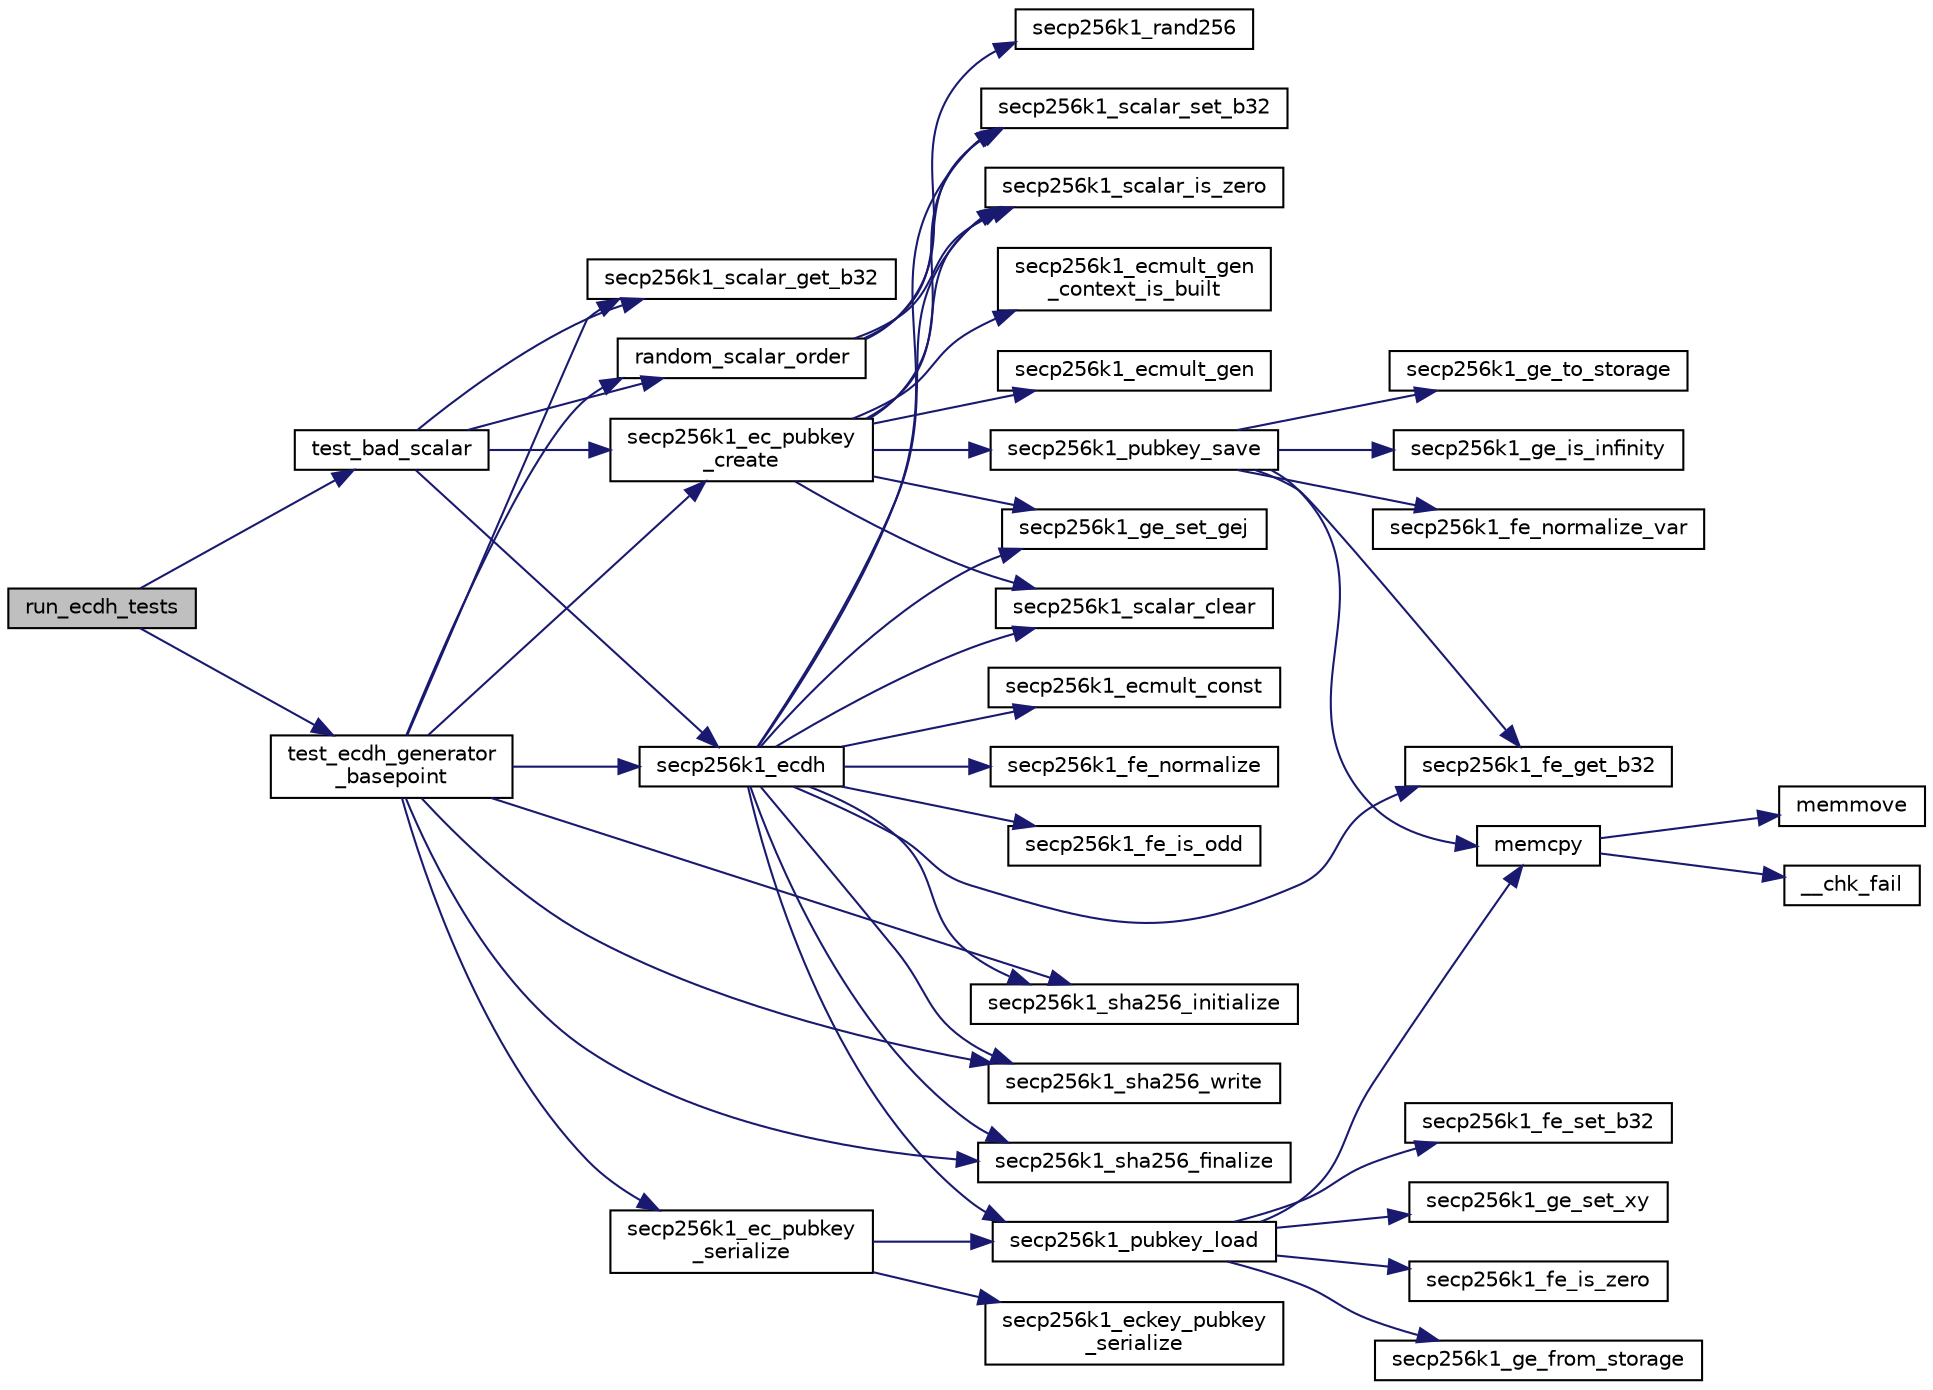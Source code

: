 digraph "run_ecdh_tests"
{
  edge [fontname="Helvetica",fontsize="10",labelfontname="Helvetica",labelfontsize="10"];
  node [fontname="Helvetica",fontsize="10",shape=record];
  rankdir="LR";
  Node0 [label="run_ecdh_tests",height=0.2,width=0.4,color="black", fillcolor="grey75", style="filled", fontcolor="black"];
  Node0 -> Node1 [color="midnightblue",fontsize="10",style="solid",fontname="Helvetica"];
  Node1 [label="test_ecdh_generator\l_basepoint",height=0.2,width=0.4,color="black", fillcolor="white", style="filled",URL="$d5/d65/ecdh_2tests__impl_8h.html#ab13157e14f777c18f14fefc834d067c5"];
  Node1 -> Node2 [color="midnightblue",fontsize="10",style="solid",fontname="Helvetica"];
  Node2 [label="random_scalar_order",height=0.2,width=0.4,color="black", fillcolor="white", style="filled",URL="$d5/d7f/tests_8c.html#a01cf4b4fc9b4ab8cb3e04fd3dc2ff57f"];
  Node2 -> Node3 [color="midnightblue",fontsize="10",style="solid",fontname="Helvetica"];
  Node3 [label="secp256k1_rand256",height=0.2,width=0.4,color="black", fillcolor="white", style="filled",URL="$dd/d0b/testrand_8h.html#ac6eab6443f98bba198f7df69e658173c",tooltip="Generate a pseudorandom 32-byte array. "];
  Node2 -> Node4 [color="midnightblue",fontsize="10",style="solid",fontname="Helvetica"];
  Node4 [label="secp256k1_scalar_set_b32",height=0.2,width=0.4,color="black", fillcolor="white", style="filled",URL="$db/d94/scalar_8h.html#a25cc2d45ae1d1765d07c3313cdf46fa0",tooltip="Set a scalar from a big endian byte array. "];
  Node2 -> Node5 [color="midnightblue",fontsize="10",style="solid",fontname="Helvetica"];
  Node5 [label="secp256k1_scalar_is_zero",height=0.2,width=0.4,color="black", fillcolor="white", style="filled",URL="$db/d94/scalar_8h.html#a3f0ac84fe49a1c1f51212582a2c149d4",tooltip="Check whether a scalar equals zero. "];
  Node1 -> Node6 [color="midnightblue",fontsize="10",style="solid",fontname="Helvetica"];
  Node6 [label="secp256k1_scalar_get_b32",height=0.2,width=0.4,color="black", fillcolor="white", style="filled",URL="$db/d94/scalar_8h.html#a4fa08f8af5a23f505b44c9ef1bec1831",tooltip="Convert a scalar to a byte array. "];
  Node1 -> Node7 [color="midnightblue",fontsize="10",style="solid",fontname="Helvetica"];
  Node7 [label="secp256k1_ec_pubkey\l_create",height=0.2,width=0.4,color="black", fillcolor="white", style="filled",URL="$d7/dd3/secp256k1_8h.html#a7438071aa8a6dc4697abe4f4659f2161",tooltip="Compute the public key for a secret key. "];
  Node7 -> Node8 [color="midnightblue",fontsize="10",style="solid",fontname="Helvetica"];
  Node8 [label="secp256k1_ecmult_gen\l_context_is_built",height=0.2,width=0.4,color="black", fillcolor="white", style="filled",URL="$d6/d76/ecmult__gen_8h.html#a9a40662d6ed2cbab43dbddc25f570f97"];
  Node7 -> Node4 [color="midnightblue",fontsize="10",style="solid",fontname="Helvetica"];
  Node7 -> Node5 [color="midnightblue",fontsize="10",style="solid",fontname="Helvetica"];
  Node7 -> Node9 [color="midnightblue",fontsize="10",style="solid",fontname="Helvetica"];
  Node9 [label="secp256k1_ecmult_gen",height=0.2,width=0.4,color="black", fillcolor="white", style="filled",URL="$d6/d76/ecmult__gen_8h.html#a5ed744c720cbb0a397c8d4c42c637f24",tooltip="Multiply with the generator: R = a*G. "];
  Node7 -> Node10 [color="midnightblue",fontsize="10",style="solid",fontname="Helvetica"];
  Node10 [label="secp256k1_ge_set_gej",height=0.2,width=0.4,color="black", fillcolor="white", style="filled",URL="$d9/dd1/group_8h.html#aa511eebf8cd7419763f06555ed4fb62d",tooltip="Set a group element equal to another which is given in jacobian coordinates. "];
  Node7 -> Node11 [color="midnightblue",fontsize="10",style="solid",fontname="Helvetica"];
  Node11 [label="secp256k1_pubkey_save",height=0.2,width=0.4,color="black", fillcolor="white", style="filled",URL="$d1/d8c/secp256k1_8c.html#aa061c9c5c861017bef990e5c4653e0f4"];
  Node11 -> Node12 [color="midnightblue",fontsize="10",style="solid",fontname="Helvetica"];
  Node12 [label="secp256k1_ge_to_storage",height=0.2,width=0.4,color="black", fillcolor="white", style="filled",URL="$d9/dd1/group_8h.html#ad6499ae629f998e50d8614869ee3c67f",tooltip="Convert a group element to the storage type. "];
  Node11 -> Node13 [color="midnightblue",fontsize="10",style="solid",fontname="Helvetica"];
  Node13 [label="memcpy",height=0.2,width=0.4,color="black", fillcolor="white", style="filled",URL="$d5/d9f/glibc__compat_8cpp.html#a0f46826ab0466591e136db24394923cf"];
  Node13 -> Node14 [color="midnightblue",fontsize="10",style="solid",fontname="Helvetica"];
  Node14 [label="memmove",height=0.2,width=0.4,color="black", fillcolor="white", style="filled",URL="$d5/d9f/glibc__compat_8cpp.html#a9778d49e9029dd75bc53ecbbf9f5e9a1"];
  Node13 -> Node15 [color="midnightblue",fontsize="10",style="solid",fontname="Helvetica"];
  Node15 [label="__chk_fail",height=0.2,width=0.4,color="black", fillcolor="white", style="filled",URL="$d5/d9f/glibc__compat_8cpp.html#a424ac71631da5ada2976630ff67051d1"];
  Node11 -> Node16 [color="midnightblue",fontsize="10",style="solid",fontname="Helvetica"];
  Node16 [label="secp256k1_ge_is_infinity",height=0.2,width=0.4,color="black", fillcolor="white", style="filled",URL="$d9/dd1/group_8h.html#ac83592db46af97faf7ba9b9a39a1f6ff",tooltip="Check whether a group element is the point at infinity. "];
  Node11 -> Node17 [color="midnightblue",fontsize="10",style="solid",fontname="Helvetica"];
  Node17 [label="secp256k1_fe_normalize_var",height=0.2,width=0.4,color="black", fillcolor="white", style="filled",URL="$d5/d5a/field_8h.html#a2d45c987537eadb2923c93aa3af9db71",tooltip="Normalize a field element, without constant-time guarantee. "];
  Node11 -> Node18 [color="midnightblue",fontsize="10",style="solid",fontname="Helvetica"];
  Node18 [label="secp256k1_fe_get_b32",height=0.2,width=0.4,color="black", fillcolor="white", style="filled",URL="$d5/d5a/field_8h.html#abb1017649be14b9ac1823be3c573e542",tooltip="Convert a field element to a 32-byte big endian value. "];
  Node7 -> Node19 [color="midnightblue",fontsize="10",style="solid",fontname="Helvetica"];
  Node19 [label="secp256k1_scalar_clear",height=0.2,width=0.4,color="black", fillcolor="white", style="filled",URL="$db/d94/scalar_8h.html#ad8fb9bc2a828903963bf37806d8edd11",tooltip="Clear a scalar to prevent the leak of sensitive data. "];
  Node1 -> Node20 [color="midnightblue",fontsize="10",style="solid",fontname="Helvetica"];
  Node20 [label="secp256k1_ecdh",height=0.2,width=0.4,color="black", fillcolor="white", style="filled",URL="$d6/dc8/secp256k1__ecdh_8h.html#a4b0ce331dd8a723475e934aa6461b75a",tooltip="Compute an EC Diffie-Hellman secret in constant time Returns: 1: exponentiation was successful 0: sca..."];
  Node20 -> Node21 [color="midnightblue",fontsize="10",style="solid",fontname="Helvetica"];
  Node21 [label="secp256k1_pubkey_load",height=0.2,width=0.4,color="black", fillcolor="white", style="filled",URL="$d1/d8c/secp256k1_8c.html#a9966ec041e71010d1593ae2211ffb843"];
  Node21 -> Node13 [color="midnightblue",fontsize="10",style="solid",fontname="Helvetica"];
  Node21 -> Node22 [color="midnightblue",fontsize="10",style="solid",fontname="Helvetica"];
  Node22 [label="secp256k1_ge_from_storage",height=0.2,width=0.4,color="black", fillcolor="white", style="filled",URL="$d9/dd1/group_8h.html#a8c1e7f328284d9ba56404bb8d99bf765",tooltip="Convert a group element back from the storage type. "];
  Node21 -> Node23 [color="midnightblue",fontsize="10",style="solid",fontname="Helvetica"];
  Node23 [label="secp256k1_fe_set_b32",height=0.2,width=0.4,color="black", fillcolor="white", style="filled",URL="$d5/d5a/field_8h.html#a5c86a65052e3b135919c00fe2233a43d",tooltip="Set a field element equal to 32-byte big endian value. "];
  Node21 -> Node24 [color="midnightblue",fontsize="10",style="solid",fontname="Helvetica"];
  Node24 [label="secp256k1_ge_set_xy",height=0.2,width=0.4,color="black", fillcolor="white", style="filled",URL="$d9/dd1/group_8h.html#a34ab3d1a9a0a7ff0ed1cedff9db5f73c",tooltip="Set a group element equal to the point with given X and Y coordinates. "];
  Node21 -> Node25 [color="midnightblue",fontsize="10",style="solid",fontname="Helvetica"];
  Node25 [label="secp256k1_fe_is_zero",height=0.2,width=0.4,color="black", fillcolor="white", style="filled",URL="$d5/d5a/field_8h.html#a619ec4805df6cc54d70e6682ceebd098",tooltip="Verify whether a field element is zero. "];
  Node20 -> Node4 [color="midnightblue",fontsize="10",style="solid",fontname="Helvetica"];
  Node20 -> Node5 [color="midnightblue",fontsize="10",style="solid",fontname="Helvetica"];
  Node20 -> Node26 [color="midnightblue",fontsize="10",style="solid",fontname="Helvetica"];
  Node26 [label="secp256k1_ecmult_const",height=0.2,width=0.4,color="black", fillcolor="white", style="filled",URL="$de/d26/ecmult__const_8h.html#a91d964b6d73b3bc6dbb913b4b2307288"];
  Node20 -> Node10 [color="midnightblue",fontsize="10",style="solid",fontname="Helvetica"];
  Node20 -> Node27 [color="midnightblue",fontsize="10",style="solid",fontname="Helvetica"];
  Node27 [label="secp256k1_fe_normalize",height=0.2,width=0.4,color="black", fillcolor="white", style="filled",URL="$d5/d5a/field_8h.html#a8e925e94d5a7330d2ae68f6642d0c7b9",tooltip="Field element module. "];
  Node20 -> Node18 [color="midnightblue",fontsize="10",style="solid",fontname="Helvetica"];
  Node20 -> Node28 [color="midnightblue",fontsize="10",style="solid",fontname="Helvetica"];
  Node28 [label="secp256k1_fe_is_odd",height=0.2,width=0.4,color="black", fillcolor="white", style="filled",URL="$d5/d5a/field_8h.html#a4657d3eea1cc59c7a20cc2d19663bf02",tooltip="Check the \"oddness\" of a field element. "];
  Node20 -> Node29 [color="midnightblue",fontsize="10",style="solid",fontname="Helvetica"];
  Node29 [label="secp256k1_sha256_initialize",height=0.2,width=0.4,color="black", fillcolor="white", style="filled",URL="$d7/dd7/secp256k1_2src_2hash_8h.html#abcb6a95ed605c2bfb19eda1ced4a8f7e"];
  Node20 -> Node30 [color="midnightblue",fontsize="10",style="solid",fontname="Helvetica"];
  Node30 [label="secp256k1_sha256_write",height=0.2,width=0.4,color="black", fillcolor="white", style="filled",URL="$d7/dd7/secp256k1_2src_2hash_8h.html#adfccd8d918a52e1cec42ea89a4c3f8ab"];
  Node20 -> Node31 [color="midnightblue",fontsize="10",style="solid",fontname="Helvetica"];
  Node31 [label="secp256k1_sha256_finalize",height=0.2,width=0.4,color="black", fillcolor="white", style="filled",URL="$d7/dd7/secp256k1_2src_2hash_8h.html#ab88a555e2b13d6d06e20a6a459abae08"];
  Node20 -> Node19 [color="midnightblue",fontsize="10",style="solid",fontname="Helvetica"];
  Node1 -> Node32 [color="midnightblue",fontsize="10",style="solid",fontname="Helvetica"];
  Node32 [label="secp256k1_ec_pubkey\l_serialize",height=0.2,width=0.4,color="black", fillcolor="white", style="filled",URL="$d7/dd3/secp256k1_8h.html#a34977bf00322e510e881160c421836d7",tooltip="Serialize a pubkey object into a serialized byte sequence. "];
  Node32 -> Node21 [color="midnightblue",fontsize="10",style="solid",fontname="Helvetica"];
  Node32 -> Node33 [color="midnightblue",fontsize="10",style="solid",fontname="Helvetica"];
  Node33 [label="secp256k1_eckey_pubkey\l_serialize",height=0.2,width=0.4,color="black", fillcolor="white", style="filled",URL="$da/dff/eckey_8h.html#ae1f52342d70928f16c8e606da59e6aa6"];
  Node1 -> Node29 [color="midnightblue",fontsize="10",style="solid",fontname="Helvetica"];
  Node1 -> Node30 [color="midnightblue",fontsize="10",style="solid",fontname="Helvetica"];
  Node1 -> Node31 [color="midnightblue",fontsize="10",style="solid",fontname="Helvetica"];
  Node0 -> Node34 [color="midnightblue",fontsize="10",style="solid",fontname="Helvetica"];
  Node34 [label="test_bad_scalar",height=0.2,width=0.4,color="black", fillcolor="white", style="filled",URL="$d5/d65/ecdh_2tests__impl_8h.html#a505bff7cea922e6d8aa4f7525cfd191a"];
  Node34 -> Node2 [color="midnightblue",fontsize="10",style="solid",fontname="Helvetica"];
  Node34 -> Node6 [color="midnightblue",fontsize="10",style="solid",fontname="Helvetica"];
  Node34 -> Node7 [color="midnightblue",fontsize="10",style="solid",fontname="Helvetica"];
  Node34 -> Node20 [color="midnightblue",fontsize="10",style="solid",fontname="Helvetica"];
}
